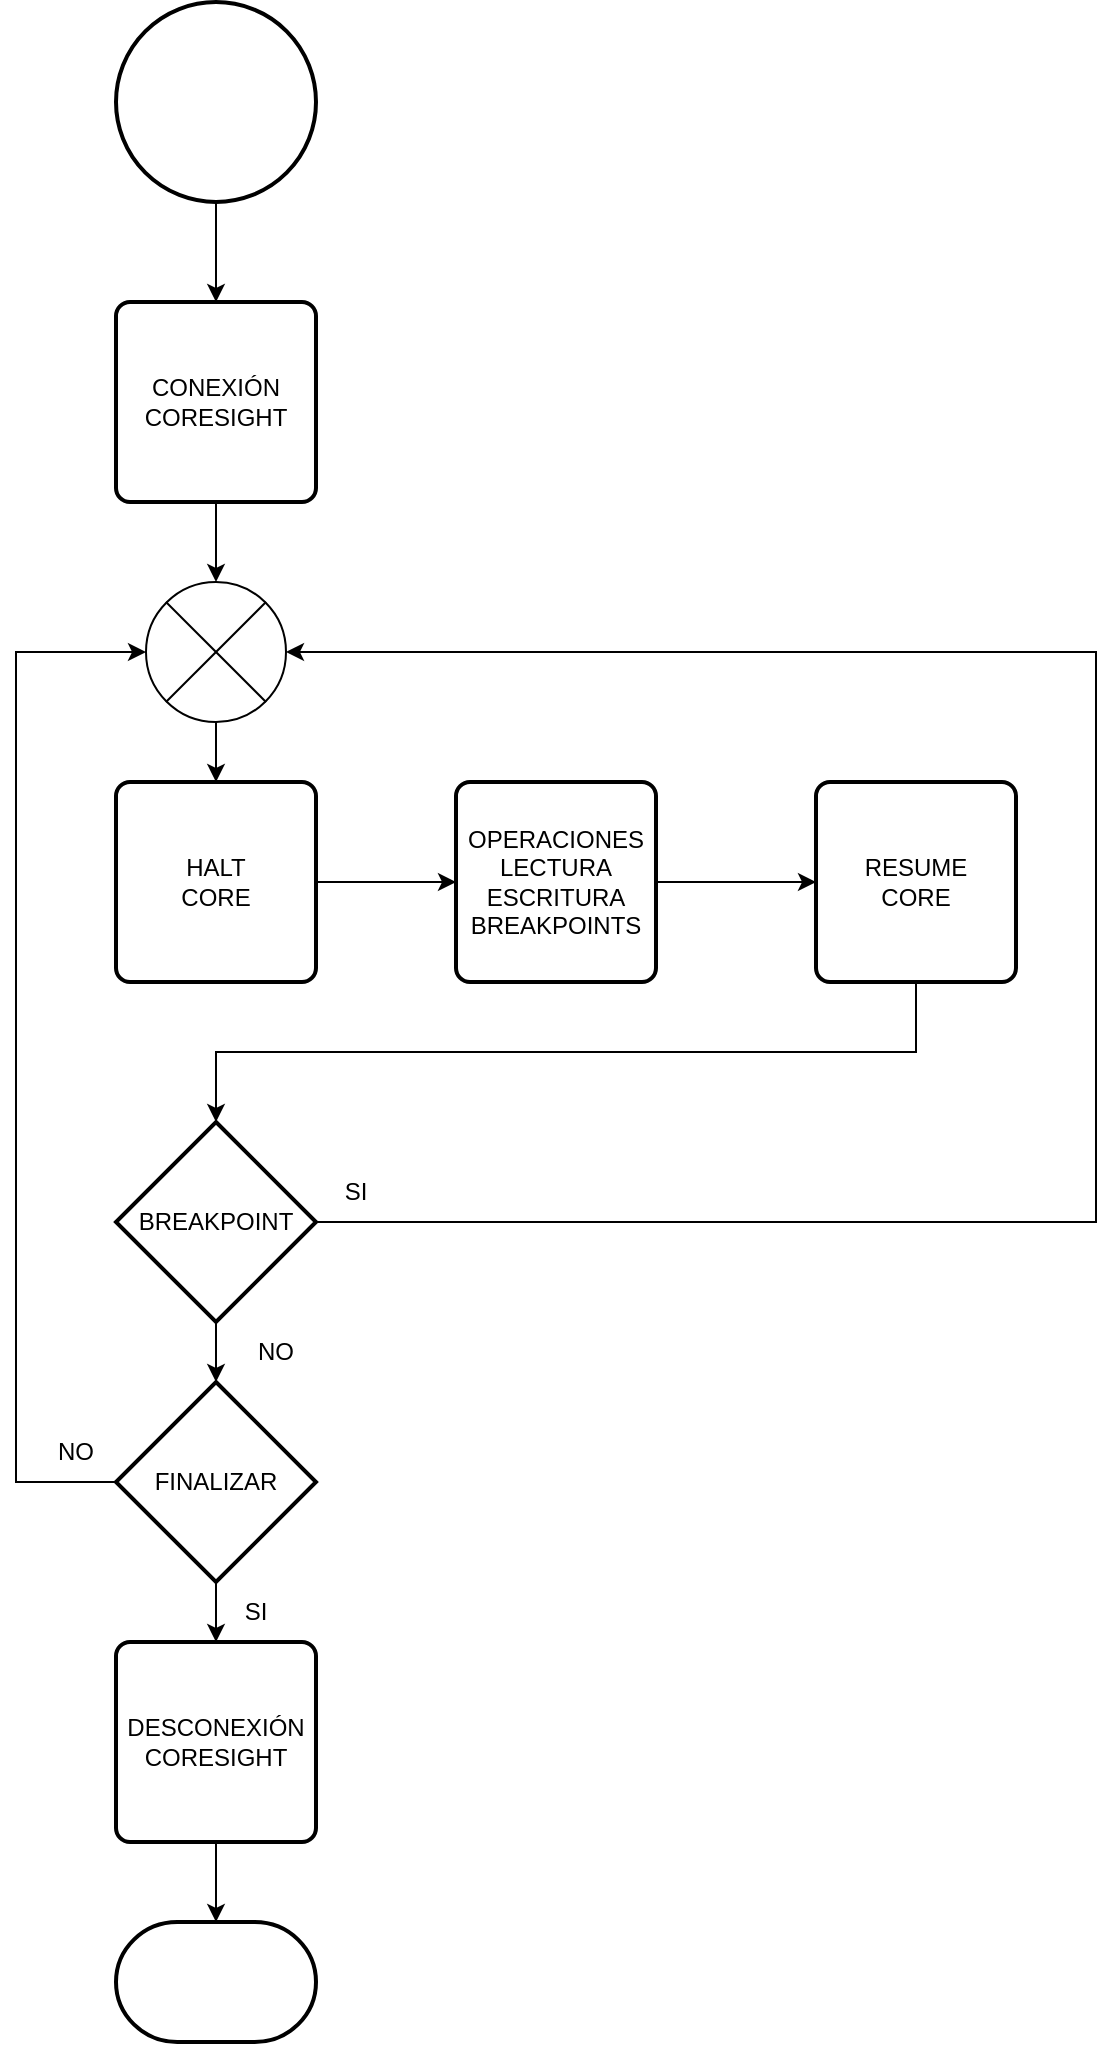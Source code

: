 <mxfile version="18.0.3" type="device"><diagram id="BAGZG8nj9soXzdnYGgrq" name="Page-1"><mxGraphModel dx="643" dy="318" grid="1" gridSize="10" guides="1" tooltips="1" connect="1" arrows="1" fold="1" page="1" pageScale="1" pageWidth="827" pageHeight="1169" math="0" shadow="0"><root><mxCell id="0"/><mxCell id="1" parent="0"/><mxCell id="7tksn2ipU6lAoTx9nq9W-1" style="edgeStyle=orthogonalEdgeStyle;rounded=0;orthogonalLoop=1;jettySize=auto;html=1;exitX=0.5;exitY=1;exitDx=0;exitDy=0;exitPerimeter=0;entryX=0.5;entryY=0;entryDx=0;entryDy=0;" edge="1" parent="1" source="IXXOSf1jHwDdPuXea8TD-1" target="IXXOSf1jHwDdPuXea8TD-3"><mxGeometry relative="1" as="geometry"/></mxCell><mxCell id="IXXOSf1jHwDdPuXea8TD-1" value="" style="strokeWidth=2;html=1;shape=mxgraph.flowchart.start_2;whiteSpace=wrap;" parent="1" vertex="1"><mxGeometry x="260" y="120" width="100" height="100" as="geometry"/></mxCell><mxCell id="IXXOSf1jHwDdPuXea8TD-2" value="" style="strokeWidth=2;html=1;shape=mxgraph.flowchart.terminator;whiteSpace=wrap;" parent="1" vertex="1"><mxGeometry x="260" y="1080" width="100" height="60" as="geometry"/></mxCell><mxCell id="IXXOSf1jHwDdPuXea8TD-21" style="edgeStyle=orthogonalEdgeStyle;rounded=0;orthogonalLoop=1;jettySize=auto;html=1;exitX=0.5;exitY=1;exitDx=0;exitDy=0;entryX=0.5;entryY=0;entryDx=0;entryDy=0;entryPerimeter=0;" parent="1" source="IXXOSf1jHwDdPuXea8TD-3" target="IXXOSf1jHwDdPuXea8TD-4" edge="1"><mxGeometry relative="1" as="geometry"/></mxCell><mxCell id="IXXOSf1jHwDdPuXea8TD-3" value="&lt;div&gt;CONEXIÓN&lt;/div&gt;&lt;div&gt;CORESIGHT&lt;br&gt;&lt;/div&gt;" style="rounded=1;whiteSpace=wrap;html=1;absoluteArcSize=1;arcSize=14;strokeWidth=2;" parent="1" vertex="1"><mxGeometry x="260" y="270" width="100" height="100" as="geometry"/></mxCell><mxCell id="IXXOSf1jHwDdPuXea8TD-22" style="edgeStyle=orthogonalEdgeStyle;rounded=0;orthogonalLoop=1;jettySize=auto;html=1;exitX=0.5;exitY=1;exitDx=0;exitDy=0;exitPerimeter=0;entryX=0.5;entryY=0;entryDx=0;entryDy=0;" parent="1" source="IXXOSf1jHwDdPuXea8TD-4" target="IXXOSf1jHwDdPuXea8TD-6" edge="1"><mxGeometry relative="1" as="geometry"/></mxCell><mxCell id="IXXOSf1jHwDdPuXea8TD-4" value="" style="verticalLabelPosition=bottom;verticalAlign=top;html=1;shape=mxgraph.flowchart.or;" parent="1" vertex="1"><mxGeometry x="275" y="410" width="70" height="70" as="geometry"/></mxCell><mxCell id="7tksn2ipU6lAoTx9nq9W-2" style="edgeStyle=orthogonalEdgeStyle;rounded=0;orthogonalLoop=1;jettySize=auto;html=1;exitX=0.5;exitY=1;exitDx=0;exitDy=0;entryX=0.5;entryY=0;entryDx=0;entryDy=0;entryPerimeter=0;" edge="1" parent="1" source="IXXOSf1jHwDdPuXea8TD-5" target="IXXOSf1jHwDdPuXea8TD-2"><mxGeometry relative="1" as="geometry"/></mxCell><mxCell id="IXXOSf1jHwDdPuXea8TD-5" value="&lt;div&gt;DESCONEXIÓN&lt;/div&gt;&lt;div&gt;CORESIGHT&lt;br&gt;&lt;/div&gt;" style="rounded=1;whiteSpace=wrap;html=1;absoluteArcSize=1;arcSize=14;strokeWidth=2;" parent="1" vertex="1"><mxGeometry x="260" y="940" width="100" height="100" as="geometry"/></mxCell><mxCell id="IXXOSf1jHwDdPuXea8TD-11" style="edgeStyle=orthogonalEdgeStyle;rounded=0;orthogonalLoop=1;jettySize=auto;html=1;exitX=1;exitY=0.5;exitDx=0;exitDy=0;entryX=0;entryY=0.5;entryDx=0;entryDy=0;" parent="1" source="IXXOSf1jHwDdPuXea8TD-6" target="IXXOSf1jHwDdPuXea8TD-7" edge="1"><mxGeometry relative="1" as="geometry"/></mxCell><mxCell id="IXXOSf1jHwDdPuXea8TD-6" value="&lt;div&gt;HALT&lt;/div&gt;&lt;div&gt;CORE&lt;br&gt;&lt;/div&gt;" style="rounded=1;whiteSpace=wrap;html=1;absoluteArcSize=1;arcSize=14;strokeWidth=2;" parent="1" vertex="1"><mxGeometry x="260" y="510" width="100" height="100" as="geometry"/></mxCell><mxCell id="IXXOSf1jHwDdPuXea8TD-12" style="edgeStyle=orthogonalEdgeStyle;rounded=0;orthogonalLoop=1;jettySize=auto;html=1;exitX=1;exitY=0.5;exitDx=0;exitDy=0;entryX=0;entryY=0.5;entryDx=0;entryDy=0;" parent="1" source="IXXOSf1jHwDdPuXea8TD-7" target="IXXOSf1jHwDdPuXea8TD-9" edge="1"><mxGeometry relative="1" as="geometry"/></mxCell><mxCell id="IXXOSf1jHwDdPuXea8TD-7" value="&lt;div&gt;OPERACIONES&lt;/div&gt;&lt;div&gt;LECTURA&lt;/div&gt;&lt;div&gt;ESCRITURA&lt;br&gt;&lt;/div&gt;&lt;div&gt;BREAKPOINTS&lt;br&gt;&lt;/div&gt;" style="rounded=1;whiteSpace=wrap;html=1;absoluteArcSize=1;arcSize=14;strokeWidth=2;" parent="1" vertex="1"><mxGeometry x="430" y="510" width="100" height="100" as="geometry"/></mxCell><mxCell id="IXXOSf1jHwDdPuXea8TD-30" style="edgeStyle=orthogonalEdgeStyle;rounded=0;orthogonalLoop=1;jettySize=auto;html=1;exitX=0.5;exitY=1;exitDx=0;exitDy=0;exitPerimeter=0;" parent="1" source="IXXOSf1jHwDdPuXea8TD-8" target="IXXOSf1jHwDdPuXea8TD-25" edge="1"><mxGeometry relative="1" as="geometry"/></mxCell><mxCell id="IXXOSf1jHwDdPuXea8TD-32" style="edgeStyle=orthogonalEdgeStyle;rounded=0;orthogonalLoop=1;jettySize=auto;html=1;exitX=1;exitY=0.5;exitDx=0;exitDy=0;exitPerimeter=0;entryX=1;entryY=0.5;entryDx=0;entryDy=0;entryPerimeter=0;" parent="1" source="IXXOSf1jHwDdPuXea8TD-8" target="IXXOSf1jHwDdPuXea8TD-4" edge="1"><mxGeometry relative="1" as="geometry"><Array as="points"><mxPoint x="750" y="730"/><mxPoint x="750" y="445"/></Array></mxGeometry></mxCell><mxCell id="IXXOSf1jHwDdPuXea8TD-8" value="BREAKPOINT" style="strokeWidth=2;html=1;shape=mxgraph.flowchart.decision;whiteSpace=wrap;" parent="1" vertex="1"><mxGeometry x="260" y="680" width="100" height="100" as="geometry"/></mxCell><mxCell id="IXXOSf1jHwDdPuXea8TD-31" style="edgeStyle=orthogonalEdgeStyle;rounded=0;orthogonalLoop=1;jettySize=auto;html=1;exitX=0.5;exitY=1;exitDx=0;exitDy=0;entryX=0.5;entryY=0;entryDx=0;entryDy=0;entryPerimeter=0;" parent="1" source="IXXOSf1jHwDdPuXea8TD-9" target="IXXOSf1jHwDdPuXea8TD-8" edge="1"><mxGeometry relative="1" as="geometry"/></mxCell><mxCell id="IXXOSf1jHwDdPuXea8TD-9" value="&lt;div&gt;RESUME&lt;/div&gt;&lt;div&gt;CORE&lt;br&gt;&lt;/div&gt;" style="rounded=1;whiteSpace=wrap;html=1;absoluteArcSize=1;arcSize=14;strokeWidth=2;" parent="1" vertex="1"><mxGeometry x="610" y="510" width="100" height="100" as="geometry"/></mxCell><mxCell id="IXXOSf1jHwDdPuXea8TD-27" style="edgeStyle=orthogonalEdgeStyle;rounded=0;orthogonalLoop=1;jettySize=auto;html=1;exitX=0.5;exitY=1;exitDx=0;exitDy=0;exitPerimeter=0;entryX=0.5;entryY=0;entryDx=0;entryDy=0;" parent="1" source="IXXOSf1jHwDdPuXea8TD-25" target="IXXOSf1jHwDdPuXea8TD-5" edge="1"><mxGeometry relative="1" as="geometry"/></mxCell><mxCell id="IXXOSf1jHwDdPuXea8TD-28" style="edgeStyle=orthogonalEdgeStyle;rounded=0;orthogonalLoop=1;jettySize=auto;html=1;exitX=0;exitY=0.5;exitDx=0;exitDy=0;exitPerimeter=0;entryX=0;entryY=0.5;entryDx=0;entryDy=0;entryPerimeter=0;" parent="1" source="IXXOSf1jHwDdPuXea8TD-25" target="IXXOSf1jHwDdPuXea8TD-4" edge="1"><mxGeometry relative="1" as="geometry"><Array as="points"><mxPoint x="210" y="860"/><mxPoint x="210" y="445"/></Array></mxGeometry></mxCell><mxCell id="IXXOSf1jHwDdPuXea8TD-25" value="FINALIZAR" style="strokeWidth=2;html=1;shape=mxgraph.flowchart.decision;whiteSpace=wrap;" parent="1" vertex="1"><mxGeometry x="260" y="810" width="100" height="100" as="geometry"/></mxCell><mxCell id="IXXOSf1jHwDdPuXea8TD-33" value="NO" style="text;html=1;strokeColor=none;fillColor=none;align=center;verticalAlign=middle;whiteSpace=wrap;rounded=0;" parent="1" vertex="1"><mxGeometry x="320" y="780" width="40" height="30" as="geometry"/></mxCell><mxCell id="IXXOSf1jHwDdPuXea8TD-34" value="NO" style="text;html=1;strokeColor=none;fillColor=none;align=center;verticalAlign=middle;whiteSpace=wrap;rounded=0;" parent="1" vertex="1"><mxGeometry x="220" y="830" width="40" height="30" as="geometry"/></mxCell><mxCell id="IXXOSf1jHwDdPuXea8TD-35" value="SI" style="text;html=1;strokeColor=none;fillColor=none;align=center;verticalAlign=middle;whiteSpace=wrap;rounded=0;" parent="1" vertex="1"><mxGeometry x="360" y="700" width="40" height="30" as="geometry"/></mxCell><mxCell id="IXXOSf1jHwDdPuXea8TD-36" value="SI" style="text;html=1;strokeColor=none;fillColor=none;align=center;verticalAlign=middle;whiteSpace=wrap;rounded=0;" parent="1" vertex="1"><mxGeometry x="310" y="910" width="40" height="30" as="geometry"/></mxCell></root></mxGraphModel></diagram></mxfile>